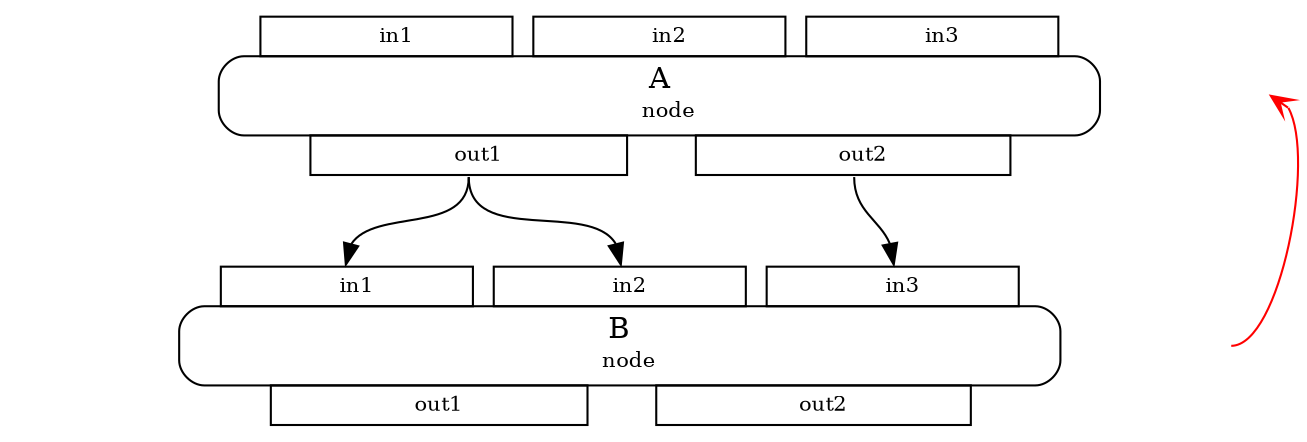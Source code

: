 digraph G {
	graph [bb="0,0,643.42,204",
		rankdir=TB
	];
	node [label="\N"];
	{
		graph [rank=source];
		src	[height=1.1667,
			label=<<TABLE BORDER="0" CELLBORDER="0" CELLSPACING="0" CELLPADDING="0">
  <TR>
    <TD BORDER="0">
      <TABLE BORDER="0" CELLBORDER="0" CELLSPACING="0" CELLPADDING="0">
        <TR>
          <TD WIDTH="20"></TD>
          <TD PORT="in1" BORDER="1" CELLPADDING="1">
            <FONT POINT-SIZE="10">in1</FONT>
          </TD>
          <TD WIDTH="10"></TD>
          <TD PORT="in2" BORDER="1" CELLPADDING="1">
            <FONT POINT-SIZE="10">in2</FONT>
          </TD>
          <TD WIDTH="10"></TD>
          <TD PORT="in3" BORDER="1" CELLPADDING="1">
            <FONT POINT-SIZE="10">in3</FONT>
          </TD>
          <TD WIDTH="20"></TD>
        </TR>
      </TABLE>
    </TD>
  </TR>
  <TR>
    <TD BORDER="1" STYLE="ROUNDED" CELLPADDING="4" COLOR="black">A<BR />
      <FONT POINT-SIZE="10">node</FONT>
    </TD>
  </TR>
  <TR>
    <TD BORDER="0">
      <TABLE BORDER="0" CELLBORDER="0" CELLSPACING="0" CELLPADDING="0">
        <TR>
          <TD WIDTH="20"></TD>
          <TD PORT="out1" BORDER="1" CELLPADDING="1">
            <FONT POINT-SIZE="10">out1</FONT>
          </TD>
          <TD WIDTH="10"></TD>
          <TD PORT="out2" BORDER="1" CELLPADDING="1">
            <FONT POINT-SIZE="10">out2</FONT>
          </TD>
          <TD WIDTH="20"></TD>
        </TR>
      </TABLE>
    </TD>
  </TR>
  </TABLE>>,
			pos="319,162",
			shape=plaintext,
			width=8.1389];
	}
	{
		graph [rank=sink];
		snk	[height=1.1667,
			label=<<TABLE BORDER="0" CELLBORDER="0" CELLSPACING="0" CELLPADDING="0">
  <TR>
    <TD BORDER="0">
      <TABLE BORDER="0" CELLBORDER="0" CELLSPACING="0" CELLPADDING="0">
        <TR>
          <TD WIDTH="20"></TD>
          <TD PORT="in1" BORDER="1" CELLPADDING="1">
            <FONT POINT-SIZE="10">in1</FONT>
          </TD>
          <TD WIDTH="10"></TD>
          <TD PORT="in2" BORDER="1" CELLPADDING="1">
            <FONT POINT-SIZE="10">in2</FONT>
          </TD>
          <TD WIDTH="10"></TD>
          <TD PORT="in3" BORDER="1" CELLPADDING="1">
            <FONT POINT-SIZE="10">in3</FONT>
          </TD>
          <TD WIDTH="20"></TD>
        </TR>
      </TABLE>
    </TD>
  </TR>
  <TR>
    <TD BORDER="1" STYLE="ROUNDED" CELLPADDING="4" COLOR="black">B<BR />
      <FONT POINT-SIZE="10">node</FONT>
    </TD>
  </TR>
  <TR>
    <TD BORDER="0">
      <TABLE BORDER="0" CELLBORDER="0" CELLSPACING="0" CELLPADDING="0">
        <TR>
          <TD WIDTH="20"></TD>
          <TD PORT="out1" BORDER="1" CELLPADDING="1">
            <FONT POINT-SIZE="10">out1</FONT>
          </TD>
          <TD WIDTH="10"></TD>
          <TD PORT="out2" BORDER="1" CELLPADDING="1">
            <FONT POINT-SIZE="10">out2</FONT>
          </TD>
          <TD WIDTH="20"></TD>
        </TR>
      </TABLE>
    </TD>
  </TR>
  </TABLE>>,
			pos="293,42",
			shape=plaintext,
			width=8.1389];
	}
	src:out1 -> snk:in1	[arrowhead=normal,
		color=black,
		fontsize=10,
		labelangle=45,
		labeldistance=2.0,
		labelfontcolor=black,
		pos="e,113,81 192,123 192,87.585 129.34,113.48 115.63,91.476"];
	src:out1 -> snk:in2	[arrowhead=normal,
		color=black,
		fontsize=10,
		labelangle=45,
		labeldistance=2.0,
		labelfontcolor=black,
		pos="e,293,81 192,123 192,78.752 275.67,120.53 290.7,91.739"];
	src:out2 -> snk:in3	[arrowhead=normal,
		color=black,
		fontsize=10,
		labelangle=45,
		labeldistance=2.0,
		labelfontcolor=black,
		pos="e,473,81 446,123 446,105.14 463.48,103.2 470.31,91.557"];
	snk:e -> src:e	[arrowhead=vee,
		color=red,
		fontsize=10,
		labelangle=45,
		labeldistance=2.0,
		labelfontcolor=black,
		pos="e,613,162 587,42 637.95,42 663.99,146.59 622.82,160.48"];
}
